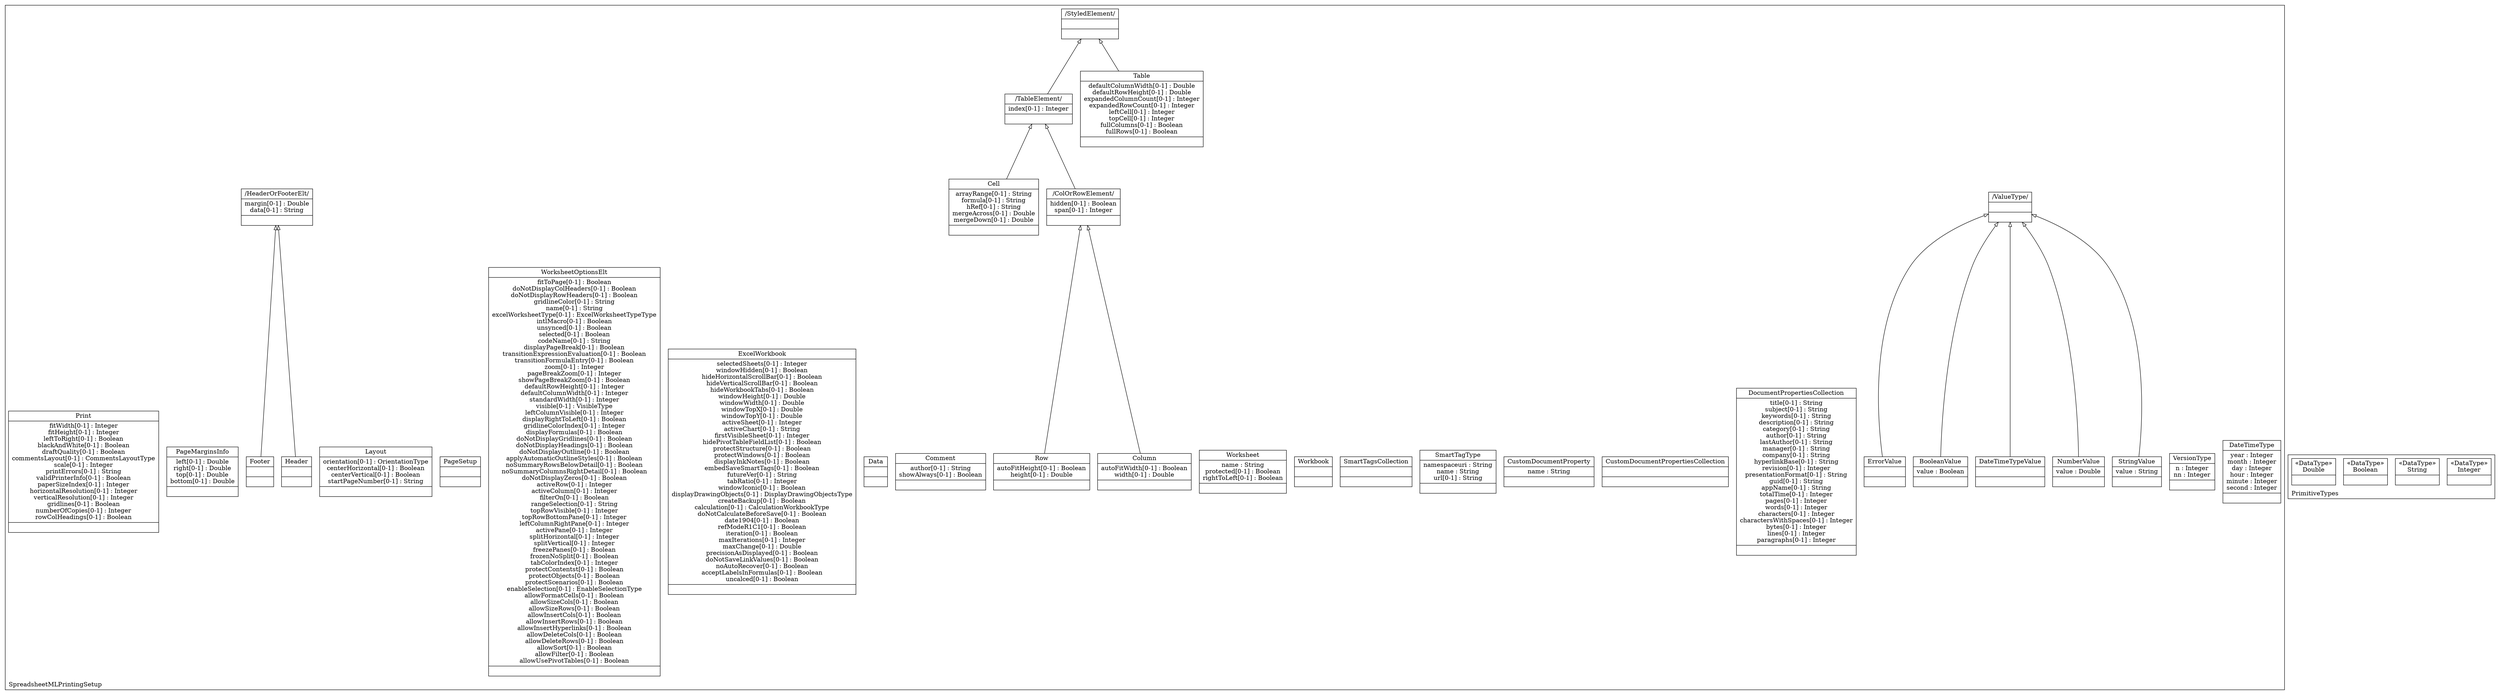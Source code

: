 digraph "KM3 Model in DOT" {
graph[rankdir=BT,labeljust=l,labelloc=t,nodeSep=0.75,compound=true];
 subgraph "cluster_SpreadsheetMLPrintingSetup"{
labelloc=t
color=black
label=SpreadsheetMLPrintingSetup
 node[shape=record];
DateTimeType[label="{DateTimeType|year : Integer\nmonth : Integer\nday : Integer\nhour : Integer\nminute : Integer\nsecond : Integer| }"]
;
 node[shape=record];
VersionType[label="{VersionType|n : Integer\nnn : Integer| }"]
;
 node[shape=record];
ValueType[label="{/ValueType/| | }"]
;
 node[shape=record];
StringValue[label="{StringValue|value : String| }"]
 StringValue->ValueType[arrowhead=onormal,group=ValueType,minlen=2,constraint=true,]
;
 node[shape=record];
NumberValue[label="{NumberValue|value : Double| }"]
 NumberValue->ValueType[arrowhead=onormal,group=ValueType,minlen=2,constraint=true,]
;
 node[shape=record];
DateTimeTypeValue[label="{DateTimeTypeValue| | }"]
 DateTimeTypeValue->ValueType[arrowhead=onormal,group=ValueType,minlen=2,constraint=true,]
;
 node[shape=record];
BooleanValue[label="{BooleanValue|value : Boolean| }"]
 BooleanValue->ValueType[arrowhead=onormal,group=ValueType,minlen=2,constraint=true,]
;
 node[shape=record];
ErrorValue[label="{ErrorValue| | }"]
 ErrorValue->ValueType[arrowhead=onormal,group=ValueType,minlen=2,constraint=true,]
;
 node[shape=record];
DocumentPropertiesCollection[label="{DocumentPropertiesCollection|title[0-1] : String\nsubject[0-1] : String\nkeywords[0-1] : String\ndescription[0-1] : String\ncategory[0-1] : String\nauthor[0-1] : String\nlastAuthor[0-1] : String\nmanager[0-1] : String\ncompany[0-1] : String\nhyperlinkBase[0-1] : String\nrevision[0-1] : Integer\npresentationFormat[0-1] : String\nguid[0-1] : String\nappName[0-1] : String\ntotalTime[0-1] : Integer\npages[0-1] : Integer\nwords[0-1] : Integer\ncharacters[0-1] : Integer\ncharactersWithSpaces[0-1] : Integer\nbytes[0-1] : Integer\nlines[0-1] : Integer\nparagraphs[0-1] : Integer| }"]
;
 node[shape=record];
CustomDocumentPropertiesCollection[label="{CustomDocumentPropertiesCollection| | }"]
;
 node[shape=record];
CustomDocumentProperty[label="{CustomDocumentProperty|name : String| }"]
;
 node[shape=record];
SmartTagType[label="{SmartTagType|namespaceuri : String\nname : String\nurl[0-1] : String| }"]
;
 node[shape=record];
SmartTagsCollection[label="{SmartTagsCollection| | }"]
;
 node[shape=record];
Workbook[label="{Workbook| | }"]
;
 node[shape=record];
Worksheet[label="{Worksheet|name : String\nprotected[0-1] : Boolean\nrightToLeft[0-1] : Boolean| }"]
;
 node[shape=record];
StyledElement[label="{/StyledElement/| | }"]
;
 node[shape=record];
Table[label="{Table|defaultColumnWidth[0-1] : Double\ndefaultRowHeight[0-1] : Double\nexpandedColumnCount[0-1] : Integer\nexpandedRowCount[0-1] : Integer\nleftCell[0-1] : Integer\ntopCell[0-1] : Integer\nfullColumns[0-1] : Boolean\nfullRows[0-1] : Boolean| }"]
 Table->StyledElement[arrowhead=onormal,group=StyledElement,minlen=2,constraint=true,]
;
 node[shape=record];
TableElement[label="{/TableElement/|index[0-1] : Integer| }"]
 TableElement->StyledElement[arrowhead=onormal,group=StyledElement,minlen=2,constraint=true,]
;
 node[shape=record];
ColOrRowElement[label="{/ColOrRowElement/|hidden[0-1] : Boolean\nspan[0-1] : Integer| }"]
 ColOrRowElement->TableElement[arrowhead=onormal,group=TableElement,minlen=2,constraint=true,]
;
 node[shape=record];
Column[label="{Column|autoFitWidth[0-1] : Boolean\nwidth[0-1] : Double| }"]
 Column->ColOrRowElement[arrowhead=onormal,group=ColOrRowElement,minlen=2,constraint=true,]
;
 node[shape=record];
Row[label="{Row|autoFitHeight[0-1] : Boolean\nheight[0-1] : Double| }"]
 Row->ColOrRowElement[arrowhead=onormal,group=ColOrRowElement,minlen=2,constraint=true,]
;
 node[shape=record];
Cell[label="{Cell|arrayRange[0-1] : String\nformula[0-1] : String\nhRef[0-1] : String\nmergeAcross[0-1] : Double\nmergeDown[0-1] : Double| }"]
 Cell->TableElement[arrowhead=onormal,group=TableElement,minlen=2,constraint=true,]
;
 node[shape=record];
Comment[label="{Comment|author[0-1] : String\nshowAlways[0-1] : Boolean| }"]
;
 node[shape=record];
Data[label="{Data| | }"]
;
 node[shape=record];
ExcelWorkbook[label="{ExcelWorkbook|selectedSheets[0-1] : Integer\nwindowHidden[0-1] : Boolean\nhideHorizontalScrollBar[0-1] : Boolean\nhideVerticalScrollBar[0-1] : Boolean\nhideWorkbookTabs[0-1] : Boolean\nwindowHeight[0-1] : Double\nwindowWidth[0-1] : Double\nwindowTopX[0-1] : Double\nwindowTopY[0-1] : Double\nactiveSheet[0-1] : Integer\nactiveChart[0-1] : String\nfirstVisibleSheet[0-1] : Integer\nhidePivotTableFieldList[0-1] : Boolean\nprotectStructure[0-1] : Boolean\nprotectWindows[0-1] : Boolean\ndisplayInkNotes[0-1] : Boolean\nembedSaveSmartTags[0-1] : Boolean\nfutureVer[0-1] : String\ntabRatio[0-1] : Integer\nwindowIconic[0-1] : Boolean\ndisplayDrawingObjects[0-1] : DisplayDrawingObjectsType\ncreateBackup[0-1] : Boolean\ncalculation[0-1] : CalculationWorkbookType\ndoNotCalculateBeforeSave[0-1] : Boolean\ndate1904[0-1] : Boolean\nrefModeR1C1[0-1] : Boolean\niteration[0-1] : Boolean\nmaxIterations[0-1] : Integer\nmaxChange[0-1] : Double\nprecisionAsDisplayed[0-1] : Boolean\ndoNotSaveLinkValues[0-1] : Boolean\nnoAutoRecover[0-1] : Boolean\nacceptLabelsInFormulas[0-1] : Boolean\nuncalced[0-1] : Boolean| }"]
;
 node[shape=record];
WorksheetOptionsElt[label="{WorksheetOptionsElt|fitToPage[0-1] : Boolean\ndoNotDisplayColHeaders[0-1] : Boolean\ndoNotDisplayRowHeaders[0-1] : Boolean\ngridlineColor[0-1] : String\nname[0-1] : String\nexcelWorksheetType[0-1] : ExcelWorksheetTypeType\nintlMacro[0-1] : Boolean\nunsynced[0-1] : Boolean\nselected[0-1] : Boolean\ncodeName[0-1] : String\ndisplayPageBreak[0-1] : Boolean\ntransitionExpressionEvaluation[0-1] : Boolean\ntransitionFormulaEntry[0-1] : Boolean\nzoom[0-1] : Integer\npageBreakZoom[0-1] : Integer\nshowPageBreakZoom[0-1] : Boolean\ndefaultRowHeight[0-1] : Integer\ndefaultColumnWidth[0-1] : Integer\nstandardWidth[0-1] : Integer\nvisible[0-1] : VisibleType\nleftColumnVisible[0-1] : Integer\ndisplayRightToLeft[0-1] : Boolean\ngridlineColorIndex[0-1] : Integer\ndisplayFormulas[0-1] : Boolean\ndoNotDisplayGridlines[0-1] : Boolean\ndoNotDisplayHeadings[0-1] : Boolean\ndoNotDisplayOutline[0-1] : Boolean\napplyAutomaticOutlineStyles[0-1] : Boolean\nnoSummaryRowsBelowDetail[0-1] : Boolean\nnoSummaryColumnsRightDetail[0-1] : Boolean\ndoNotDisplayZeros[0-1] : Boolean\nactiveRow[0-1] : Integer\nactiveColumn[0-1] : Integer\nfilterOn[0-1] : Boolean\nrangeSelection[0-1] : String\ntopRowVisible[0-1] : Integer\ntopRowBottomPane[0-1] : Integer\nleftColumnRightPane[0-1] : Integer\nactivePane[0-1] : Integer\nsplitHorizontal[0-1] : Integer\nsplitVertical[0-1] : Integer\nfreezePanes[0-1] : Boolean\nfrozenNoSplit[0-1] : Boolean\ntabColorIndex[0-1] : Integer\nprotectContentst[0-1] : Boolean\nprotectObjects[0-1] : Boolean\nprotectScenarios[0-1] : Boolean\nenableSelection[0-1] : EnableSelectionType\nallowFormatCells[0-1] : Boolean\nallowSizeCols[0-1] : Boolean\nallowSizeRows[0-1] : Boolean\nallowInsertCols[0-1] : Boolean\nallowInsertRows[0-1] : Boolean\nallowInsertHyperlinks[0-1] : Boolean\nallowDeleteCols[0-1] : Boolean\nallowDeleteRows[0-1] : Boolean\nallowSort[0-1] : Boolean\nallowFilter[0-1] : Boolean\nallowUsePivotTables[0-1] : Boolean| }"]
;
 node[shape=record];
PageSetup[label="{PageSetup| | }"]
;
 node[shape=record];
Layout[label="{Layout|orientation[0-1] : OrientationType\ncenterHorizontal[0-1] : Boolean\ncenterVertical[0-1] : Boolean\nstartPageNumber[0-1] : String| }"]
;
 node[shape=record];
HeaderOrFooterElt[label="{/HeaderOrFooterElt/|margin[0-1] : Double\ndata[0-1] : String| }"]
;
 node[shape=record];
Header[label="{Header| | }"]
 Header->HeaderOrFooterElt[arrowhead=onormal,group=HeaderOrFooterElt,minlen=2,constraint=true,]
;
 node[shape=record];
Footer[label="{Footer| | }"]
 Footer->HeaderOrFooterElt[arrowhead=onormal,group=HeaderOrFooterElt,minlen=2,constraint=true,]
;
 node[shape=record];
PageMarginsInfo[label="{PageMarginsInfo|left[0-1] : Double\nright[0-1] : Double\ntop[0-1] : Double\nbottom[0-1] : Double| }"]
;
 node[shape=record];
Print[label="{Print|fitWidth[0-1] : Integer\nfitHeight[0-1] : Integer\nleftToRight[0-1] : Boolean\nblackAndWhite[0-1] : Boolean\ndraftQuality[0-1] : Boolean\ncommentsLayout[0-1] : CommentsLayoutType\nscale[0-1] : Integer\nprintErrors[0-1] : String\nvalidPrinterInfo[0-1] : Boolean\npaperSizeIndex[0-1] : Integer\nhorizontalResolution[0-1] : Integer\nverticalResolution[0-1] : Integer\ngridlines[0-1] : Boolean\nnumberOfCopies[0-1] : Integer\nrowColHeadings[0-1] : Boolean| }"]
;

} subgraph "cluster_PrimitiveTypes"{
labelloc=t
color=black
label=PrimitiveTypes
 node[shape=record];
Integer[label="{&#171;DataType&#187;\nInteger|}"]
;
 node[shape=record];
String[label="{&#171;DataType&#187;\nString|}"]
;
 node[shape=record];
Boolean[label="{&#171;DataType&#187;\nBoolean|}"]
;
 node[shape=record];
Double[label="{&#171;DataType&#187;\nDouble|}"]
;

}
}